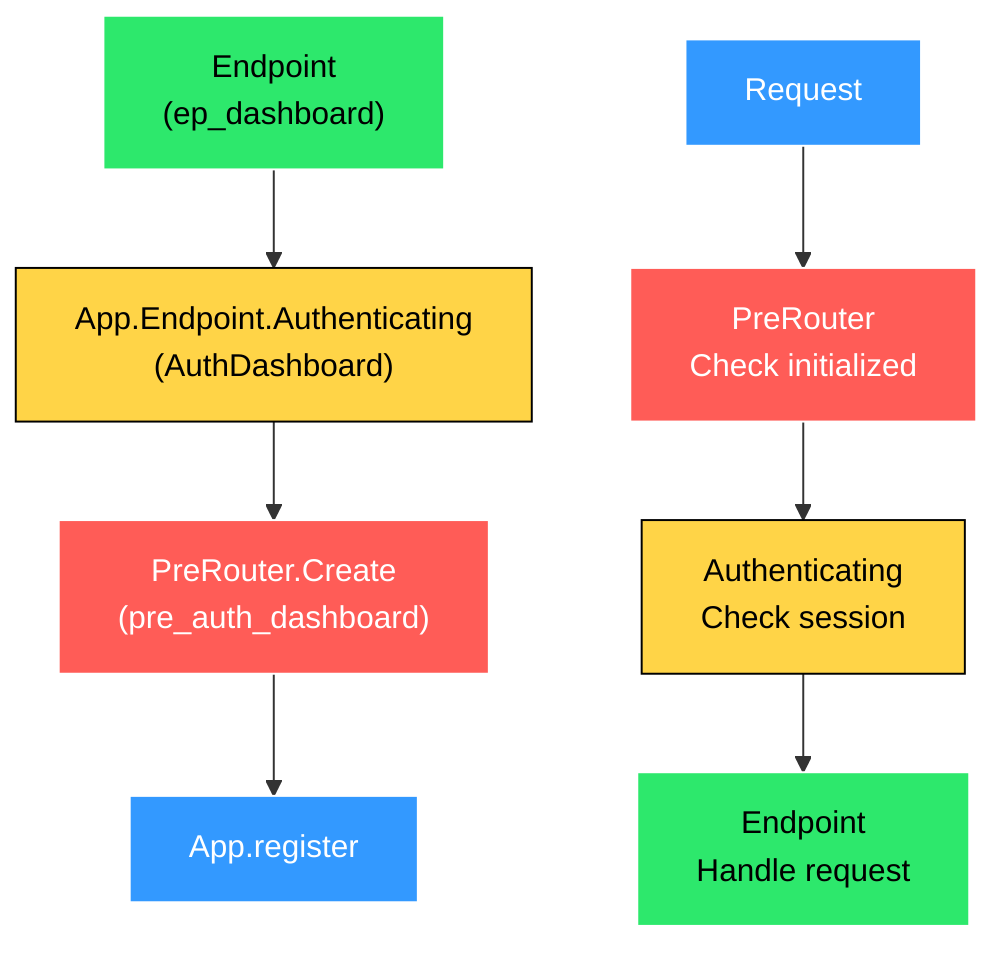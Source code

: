 graph TB
    A["Endpoint<br/>(ep_dashboard)"] --> B["App.Endpoint.Authenticating<br/>(AuthDashboard)"]
    B --> C["PreRouter.Create<br/>(pre_auth_dashboard)"]
    C --> D["App.register"]

    E["Request"] --> F["PreRouter<br/>Check initialized"]
    F --> G["Authenticating<br/>Check session"]
    G --> H["Endpoint<br/>Handle request"]

    style A fill:#2de86c,stroke:#fff,color:#000
    style B fill:#ffd447,stroke:#000,color:#000
    style C fill:#ff5c57,stroke:#fff,color:#fff
    style D fill:#3399FF,stroke:#fff,color:#fff

    style E fill:#3399FF,stroke:#fff,color:#fff
    style F fill:#ff5c57,stroke:#fff,color:#fff
    style G fill:#ffd447,stroke:#000,color:#000
    style H fill:#2de86c,stroke:#fff,color:#000